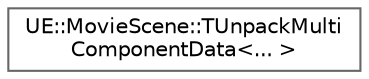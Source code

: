 digraph "Graphical Class Hierarchy"
{
 // INTERACTIVE_SVG=YES
 // LATEX_PDF_SIZE
  bgcolor="transparent";
  edge [fontname=Helvetica,fontsize=10,labelfontname=Helvetica,labelfontsize=10];
  node [fontname=Helvetica,fontsize=10,shape=box,height=0.2,width=0.4];
  rankdir="LR";
  Node0 [id="Node000000",label="UE::MovieScene::TUnpackMulti\lComponentData\<... \>",height=0.2,width=0.4,color="grey40", fillcolor="white", style="filled",URL="$dd/d6e/structUE_1_1MovieScene_1_1TUnpackMultiComponentData.html",tooltip=" "];
}
